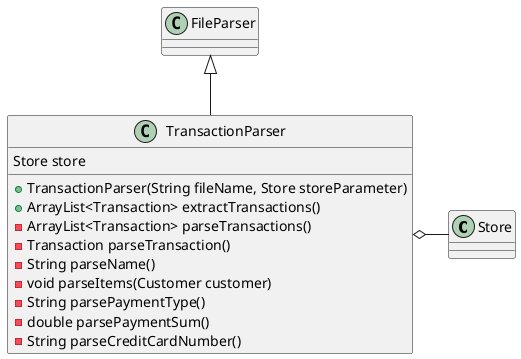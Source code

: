@startuml transactionparser
class Store
class FileParser
class TransactionParser {
    Store store
    + TransactionParser(String fileName, Store storeParameter)
    + ArrayList<Transaction> extractTransactions()
    - ArrayList<Transaction> parseTransactions()
    - Transaction parseTransaction()
    - String parseName()
    - void parseItems(Customer customer)
    - String parsePaymentType()
    - double parsePaymentSum()
    - String parseCreditCardNumber()
}
FileParser <|-- TransactionParser
TransactionParser o- Store
@enduml